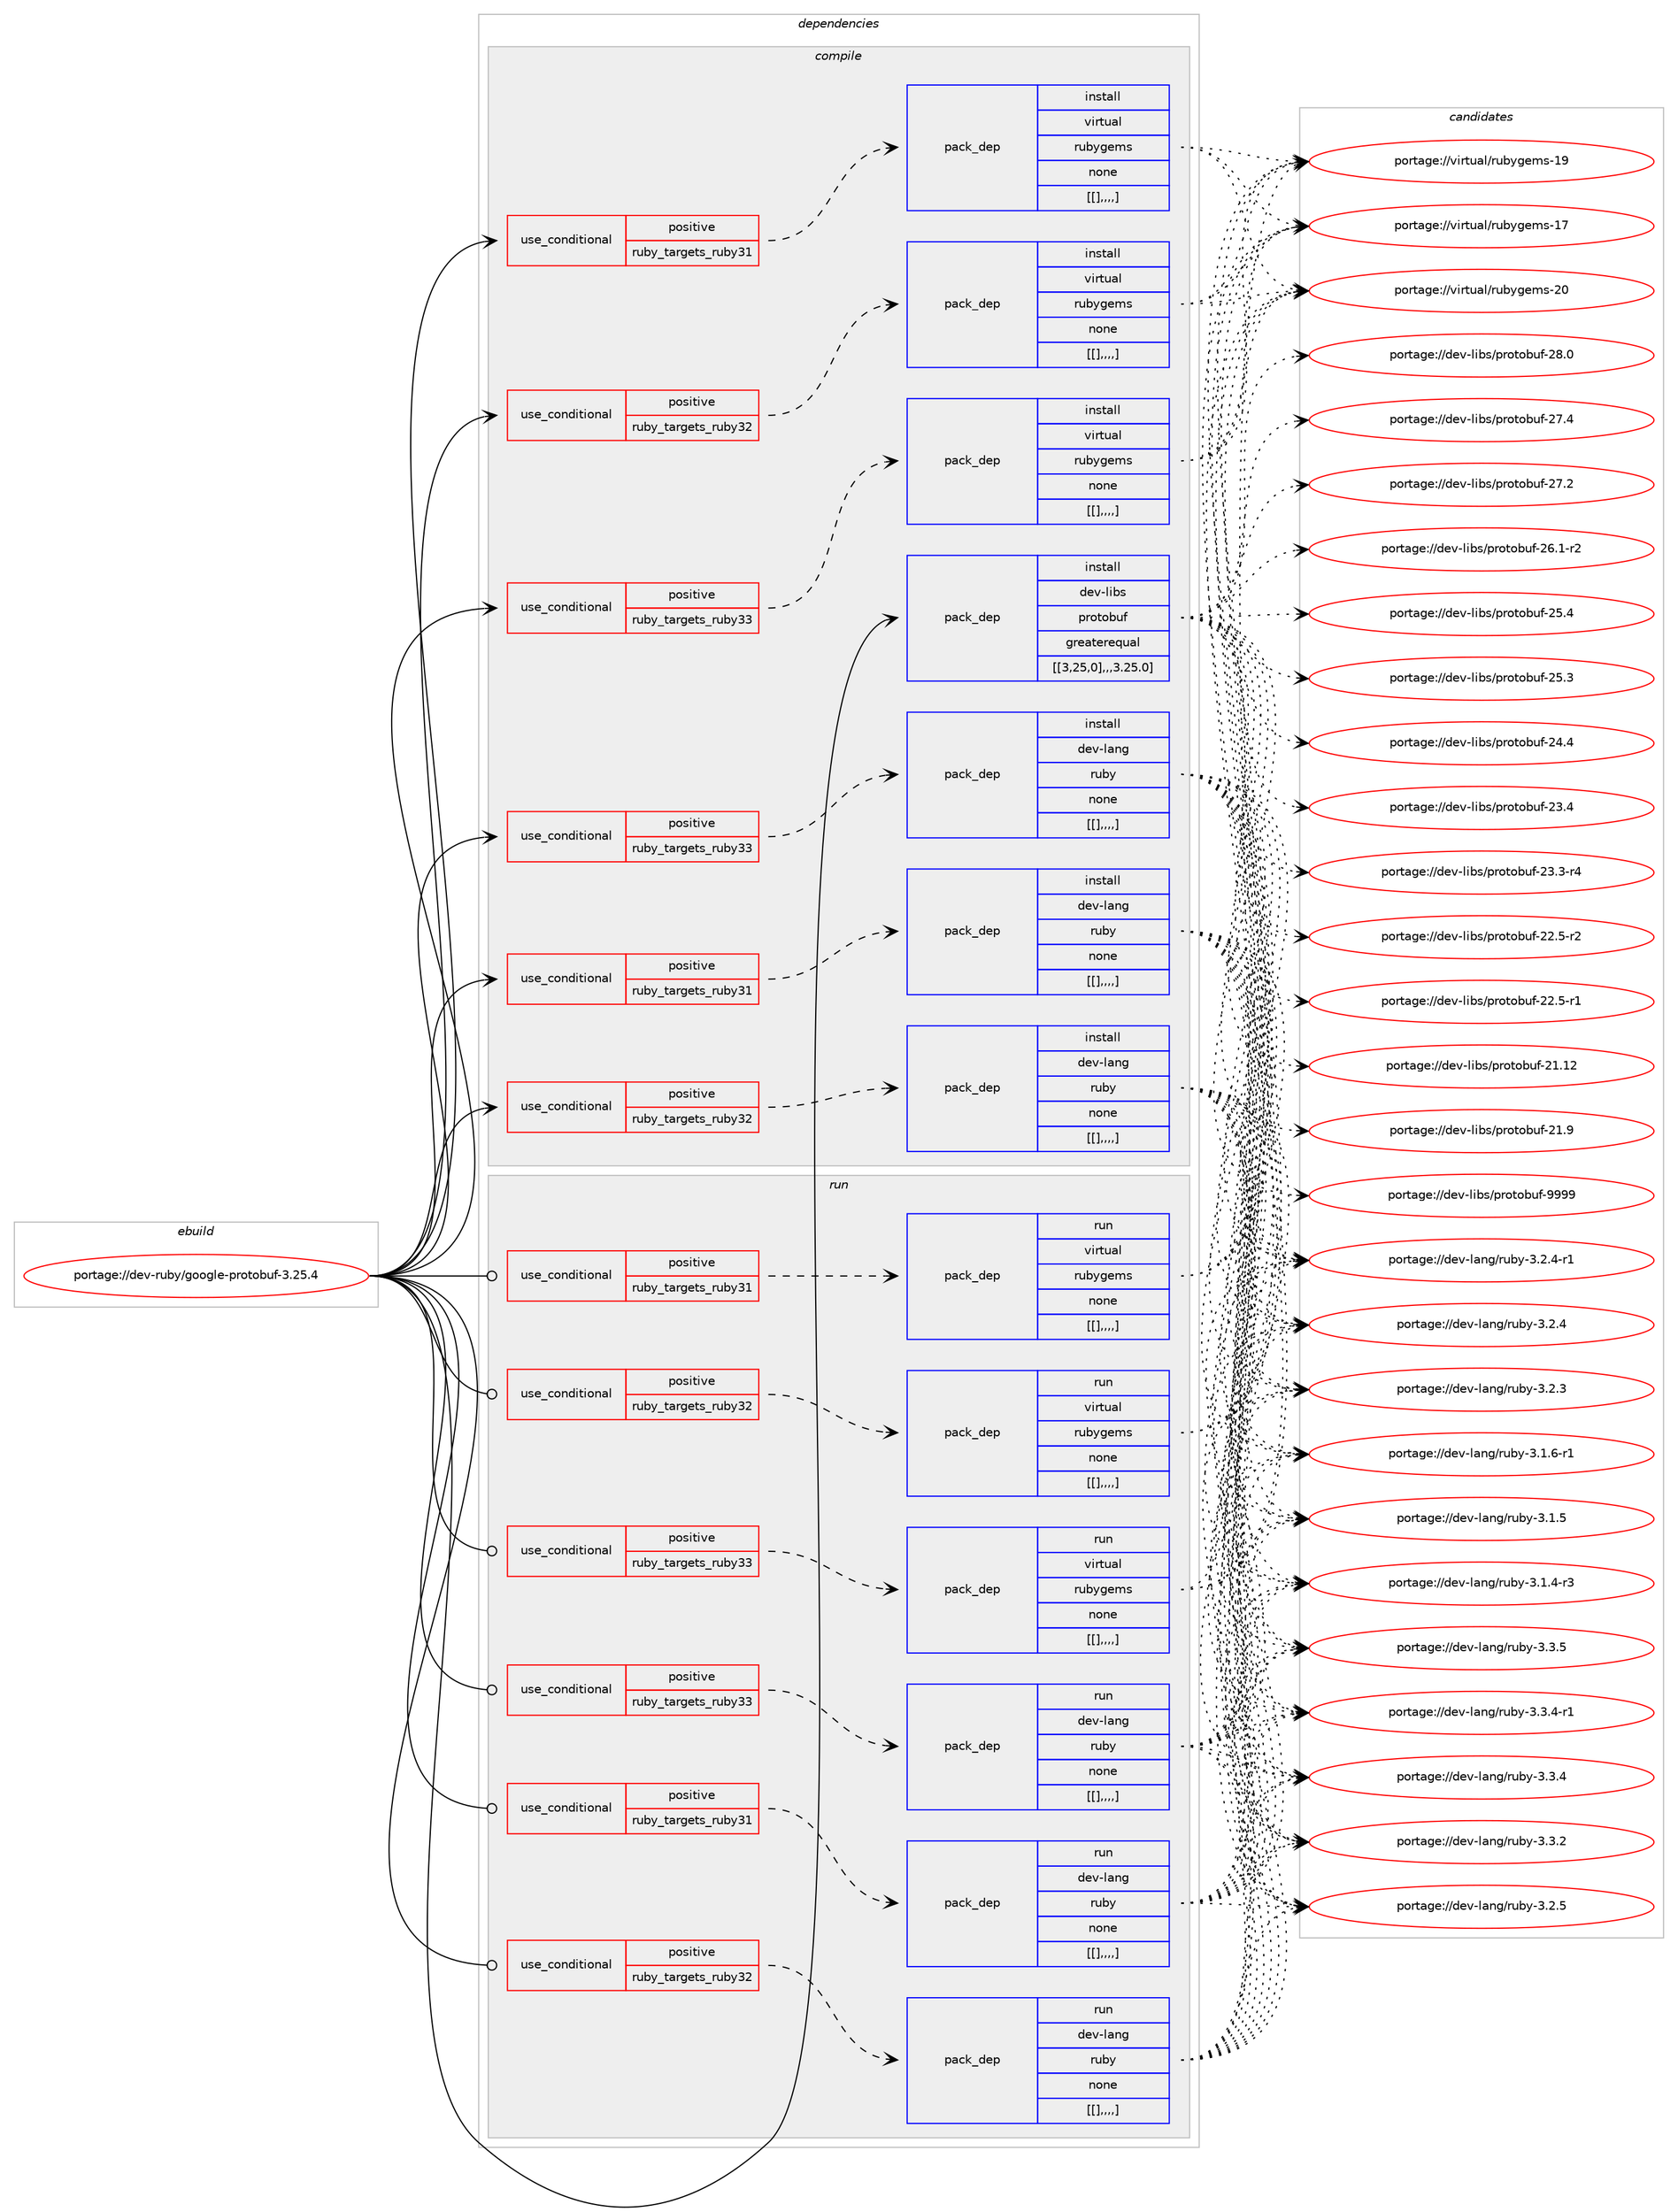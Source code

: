 digraph prolog {

# *************
# Graph options
# *************

newrank=true;
concentrate=true;
compound=true;
graph [rankdir=LR,fontname=Helvetica,fontsize=10,ranksep=1.5];#, ranksep=2.5, nodesep=0.2];
edge  [arrowhead=vee];
node  [fontname=Helvetica,fontsize=10];

# **********
# The ebuild
# **********

subgraph cluster_leftcol {
color=gray;
label=<<i>ebuild</i>>;
id [label="portage://dev-ruby/google-protobuf-3.25.4", color=red, width=4, href="../dev-ruby/google-protobuf-3.25.4.svg"];
}

# ****************
# The dependencies
# ****************

subgraph cluster_midcol {
color=gray;
label=<<i>dependencies</i>>;
subgraph cluster_compile {
fillcolor="#eeeeee";
style=filled;
label=<<i>compile</i>>;
subgraph cond49651 {
dependency187865 [label=<<TABLE BORDER="0" CELLBORDER="1" CELLSPACING="0" CELLPADDING="4"><TR><TD ROWSPAN="3" CELLPADDING="10">use_conditional</TD></TR><TR><TD>positive</TD></TR><TR><TD>ruby_targets_ruby31</TD></TR></TABLE>>, shape=none, color=red];
subgraph pack136892 {
dependency187866 [label=<<TABLE BORDER="0" CELLBORDER="1" CELLSPACING="0" CELLPADDING="4" WIDTH="220"><TR><TD ROWSPAN="6" CELLPADDING="30">pack_dep</TD></TR><TR><TD WIDTH="110">install</TD></TR><TR><TD>dev-lang</TD></TR><TR><TD>ruby</TD></TR><TR><TD>none</TD></TR><TR><TD>[[],,,,]</TD></TR></TABLE>>, shape=none, color=blue];
}
dependency187865:e -> dependency187866:w [weight=20,style="dashed",arrowhead="vee"];
}
id:e -> dependency187865:w [weight=20,style="solid",arrowhead="vee"];
subgraph cond49652 {
dependency187867 [label=<<TABLE BORDER="0" CELLBORDER="1" CELLSPACING="0" CELLPADDING="4"><TR><TD ROWSPAN="3" CELLPADDING="10">use_conditional</TD></TR><TR><TD>positive</TD></TR><TR><TD>ruby_targets_ruby31</TD></TR></TABLE>>, shape=none, color=red];
subgraph pack136893 {
dependency187868 [label=<<TABLE BORDER="0" CELLBORDER="1" CELLSPACING="0" CELLPADDING="4" WIDTH="220"><TR><TD ROWSPAN="6" CELLPADDING="30">pack_dep</TD></TR><TR><TD WIDTH="110">install</TD></TR><TR><TD>virtual</TD></TR><TR><TD>rubygems</TD></TR><TR><TD>none</TD></TR><TR><TD>[[],,,,]</TD></TR></TABLE>>, shape=none, color=blue];
}
dependency187867:e -> dependency187868:w [weight=20,style="dashed",arrowhead="vee"];
}
id:e -> dependency187867:w [weight=20,style="solid",arrowhead="vee"];
subgraph cond49653 {
dependency187869 [label=<<TABLE BORDER="0" CELLBORDER="1" CELLSPACING="0" CELLPADDING="4"><TR><TD ROWSPAN="3" CELLPADDING="10">use_conditional</TD></TR><TR><TD>positive</TD></TR><TR><TD>ruby_targets_ruby32</TD></TR></TABLE>>, shape=none, color=red];
subgraph pack136894 {
dependency187870 [label=<<TABLE BORDER="0" CELLBORDER="1" CELLSPACING="0" CELLPADDING="4" WIDTH="220"><TR><TD ROWSPAN="6" CELLPADDING="30">pack_dep</TD></TR><TR><TD WIDTH="110">install</TD></TR><TR><TD>dev-lang</TD></TR><TR><TD>ruby</TD></TR><TR><TD>none</TD></TR><TR><TD>[[],,,,]</TD></TR></TABLE>>, shape=none, color=blue];
}
dependency187869:e -> dependency187870:w [weight=20,style="dashed",arrowhead="vee"];
}
id:e -> dependency187869:w [weight=20,style="solid",arrowhead="vee"];
subgraph cond49654 {
dependency187871 [label=<<TABLE BORDER="0" CELLBORDER="1" CELLSPACING="0" CELLPADDING="4"><TR><TD ROWSPAN="3" CELLPADDING="10">use_conditional</TD></TR><TR><TD>positive</TD></TR><TR><TD>ruby_targets_ruby32</TD></TR></TABLE>>, shape=none, color=red];
subgraph pack136895 {
dependency187872 [label=<<TABLE BORDER="0" CELLBORDER="1" CELLSPACING="0" CELLPADDING="4" WIDTH="220"><TR><TD ROWSPAN="6" CELLPADDING="30">pack_dep</TD></TR><TR><TD WIDTH="110">install</TD></TR><TR><TD>virtual</TD></TR><TR><TD>rubygems</TD></TR><TR><TD>none</TD></TR><TR><TD>[[],,,,]</TD></TR></TABLE>>, shape=none, color=blue];
}
dependency187871:e -> dependency187872:w [weight=20,style="dashed",arrowhead="vee"];
}
id:e -> dependency187871:w [weight=20,style="solid",arrowhead="vee"];
subgraph cond49655 {
dependency187873 [label=<<TABLE BORDER="0" CELLBORDER="1" CELLSPACING="0" CELLPADDING="4"><TR><TD ROWSPAN="3" CELLPADDING="10">use_conditional</TD></TR><TR><TD>positive</TD></TR><TR><TD>ruby_targets_ruby33</TD></TR></TABLE>>, shape=none, color=red];
subgraph pack136896 {
dependency187874 [label=<<TABLE BORDER="0" CELLBORDER="1" CELLSPACING="0" CELLPADDING="4" WIDTH="220"><TR><TD ROWSPAN="6" CELLPADDING="30">pack_dep</TD></TR><TR><TD WIDTH="110">install</TD></TR><TR><TD>dev-lang</TD></TR><TR><TD>ruby</TD></TR><TR><TD>none</TD></TR><TR><TD>[[],,,,]</TD></TR></TABLE>>, shape=none, color=blue];
}
dependency187873:e -> dependency187874:w [weight=20,style="dashed",arrowhead="vee"];
}
id:e -> dependency187873:w [weight=20,style="solid",arrowhead="vee"];
subgraph cond49656 {
dependency187875 [label=<<TABLE BORDER="0" CELLBORDER="1" CELLSPACING="0" CELLPADDING="4"><TR><TD ROWSPAN="3" CELLPADDING="10">use_conditional</TD></TR><TR><TD>positive</TD></TR><TR><TD>ruby_targets_ruby33</TD></TR></TABLE>>, shape=none, color=red];
subgraph pack136897 {
dependency187876 [label=<<TABLE BORDER="0" CELLBORDER="1" CELLSPACING="0" CELLPADDING="4" WIDTH="220"><TR><TD ROWSPAN="6" CELLPADDING="30">pack_dep</TD></TR><TR><TD WIDTH="110">install</TD></TR><TR><TD>virtual</TD></TR><TR><TD>rubygems</TD></TR><TR><TD>none</TD></TR><TR><TD>[[],,,,]</TD></TR></TABLE>>, shape=none, color=blue];
}
dependency187875:e -> dependency187876:w [weight=20,style="dashed",arrowhead="vee"];
}
id:e -> dependency187875:w [weight=20,style="solid",arrowhead="vee"];
subgraph pack136898 {
dependency187877 [label=<<TABLE BORDER="0" CELLBORDER="1" CELLSPACING="0" CELLPADDING="4" WIDTH="220"><TR><TD ROWSPAN="6" CELLPADDING="30">pack_dep</TD></TR><TR><TD WIDTH="110">install</TD></TR><TR><TD>dev-libs</TD></TR><TR><TD>protobuf</TD></TR><TR><TD>greaterequal</TD></TR><TR><TD>[[3,25,0],,,3.25.0]</TD></TR></TABLE>>, shape=none, color=blue];
}
id:e -> dependency187877:w [weight=20,style="solid",arrowhead="vee"];
}
subgraph cluster_compileandrun {
fillcolor="#eeeeee";
style=filled;
label=<<i>compile and run</i>>;
}
subgraph cluster_run {
fillcolor="#eeeeee";
style=filled;
label=<<i>run</i>>;
subgraph cond49657 {
dependency187878 [label=<<TABLE BORDER="0" CELLBORDER="1" CELLSPACING="0" CELLPADDING="4"><TR><TD ROWSPAN="3" CELLPADDING="10">use_conditional</TD></TR><TR><TD>positive</TD></TR><TR><TD>ruby_targets_ruby31</TD></TR></TABLE>>, shape=none, color=red];
subgraph pack136899 {
dependency187879 [label=<<TABLE BORDER="0" CELLBORDER="1" CELLSPACING="0" CELLPADDING="4" WIDTH="220"><TR><TD ROWSPAN="6" CELLPADDING="30">pack_dep</TD></TR><TR><TD WIDTH="110">run</TD></TR><TR><TD>dev-lang</TD></TR><TR><TD>ruby</TD></TR><TR><TD>none</TD></TR><TR><TD>[[],,,,]</TD></TR></TABLE>>, shape=none, color=blue];
}
dependency187878:e -> dependency187879:w [weight=20,style="dashed",arrowhead="vee"];
}
id:e -> dependency187878:w [weight=20,style="solid",arrowhead="odot"];
subgraph cond49658 {
dependency187880 [label=<<TABLE BORDER="0" CELLBORDER="1" CELLSPACING="0" CELLPADDING="4"><TR><TD ROWSPAN="3" CELLPADDING="10">use_conditional</TD></TR><TR><TD>positive</TD></TR><TR><TD>ruby_targets_ruby31</TD></TR></TABLE>>, shape=none, color=red];
subgraph pack136900 {
dependency187881 [label=<<TABLE BORDER="0" CELLBORDER="1" CELLSPACING="0" CELLPADDING="4" WIDTH="220"><TR><TD ROWSPAN="6" CELLPADDING="30">pack_dep</TD></TR><TR><TD WIDTH="110">run</TD></TR><TR><TD>virtual</TD></TR><TR><TD>rubygems</TD></TR><TR><TD>none</TD></TR><TR><TD>[[],,,,]</TD></TR></TABLE>>, shape=none, color=blue];
}
dependency187880:e -> dependency187881:w [weight=20,style="dashed",arrowhead="vee"];
}
id:e -> dependency187880:w [weight=20,style="solid",arrowhead="odot"];
subgraph cond49659 {
dependency187882 [label=<<TABLE BORDER="0" CELLBORDER="1" CELLSPACING="0" CELLPADDING="4"><TR><TD ROWSPAN="3" CELLPADDING="10">use_conditional</TD></TR><TR><TD>positive</TD></TR><TR><TD>ruby_targets_ruby32</TD></TR></TABLE>>, shape=none, color=red];
subgraph pack136901 {
dependency187883 [label=<<TABLE BORDER="0" CELLBORDER="1" CELLSPACING="0" CELLPADDING="4" WIDTH="220"><TR><TD ROWSPAN="6" CELLPADDING="30">pack_dep</TD></TR><TR><TD WIDTH="110">run</TD></TR><TR><TD>dev-lang</TD></TR><TR><TD>ruby</TD></TR><TR><TD>none</TD></TR><TR><TD>[[],,,,]</TD></TR></TABLE>>, shape=none, color=blue];
}
dependency187882:e -> dependency187883:w [weight=20,style="dashed",arrowhead="vee"];
}
id:e -> dependency187882:w [weight=20,style="solid",arrowhead="odot"];
subgraph cond49660 {
dependency187884 [label=<<TABLE BORDER="0" CELLBORDER="1" CELLSPACING="0" CELLPADDING="4"><TR><TD ROWSPAN="3" CELLPADDING="10">use_conditional</TD></TR><TR><TD>positive</TD></TR><TR><TD>ruby_targets_ruby32</TD></TR></TABLE>>, shape=none, color=red];
subgraph pack136902 {
dependency187885 [label=<<TABLE BORDER="0" CELLBORDER="1" CELLSPACING="0" CELLPADDING="4" WIDTH="220"><TR><TD ROWSPAN="6" CELLPADDING="30">pack_dep</TD></TR><TR><TD WIDTH="110">run</TD></TR><TR><TD>virtual</TD></TR><TR><TD>rubygems</TD></TR><TR><TD>none</TD></TR><TR><TD>[[],,,,]</TD></TR></TABLE>>, shape=none, color=blue];
}
dependency187884:e -> dependency187885:w [weight=20,style="dashed",arrowhead="vee"];
}
id:e -> dependency187884:w [weight=20,style="solid",arrowhead="odot"];
subgraph cond49661 {
dependency187886 [label=<<TABLE BORDER="0" CELLBORDER="1" CELLSPACING="0" CELLPADDING="4"><TR><TD ROWSPAN="3" CELLPADDING="10">use_conditional</TD></TR><TR><TD>positive</TD></TR><TR><TD>ruby_targets_ruby33</TD></TR></TABLE>>, shape=none, color=red];
subgraph pack136903 {
dependency187887 [label=<<TABLE BORDER="0" CELLBORDER="1" CELLSPACING="0" CELLPADDING="4" WIDTH="220"><TR><TD ROWSPAN="6" CELLPADDING="30">pack_dep</TD></TR><TR><TD WIDTH="110">run</TD></TR><TR><TD>dev-lang</TD></TR><TR><TD>ruby</TD></TR><TR><TD>none</TD></TR><TR><TD>[[],,,,]</TD></TR></TABLE>>, shape=none, color=blue];
}
dependency187886:e -> dependency187887:w [weight=20,style="dashed",arrowhead="vee"];
}
id:e -> dependency187886:w [weight=20,style="solid",arrowhead="odot"];
subgraph cond49662 {
dependency187888 [label=<<TABLE BORDER="0" CELLBORDER="1" CELLSPACING="0" CELLPADDING="4"><TR><TD ROWSPAN="3" CELLPADDING="10">use_conditional</TD></TR><TR><TD>positive</TD></TR><TR><TD>ruby_targets_ruby33</TD></TR></TABLE>>, shape=none, color=red];
subgraph pack136904 {
dependency187889 [label=<<TABLE BORDER="0" CELLBORDER="1" CELLSPACING="0" CELLPADDING="4" WIDTH="220"><TR><TD ROWSPAN="6" CELLPADDING="30">pack_dep</TD></TR><TR><TD WIDTH="110">run</TD></TR><TR><TD>virtual</TD></TR><TR><TD>rubygems</TD></TR><TR><TD>none</TD></TR><TR><TD>[[],,,,]</TD></TR></TABLE>>, shape=none, color=blue];
}
dependency187888:e -> dependency187889:w [weight=20,style="dashed",arrowhead="vee"];
}
id:e -> dependency187888:w [weight=20,style="solid",arrowhead="odot"];
}
}

# **************
# The candidates
# **************

subgraph cluster_choices {
rank=same;
color=gray;
label=<<i>candidates</i>>;

subgraph choice136892 {
color=black;
nodesep=1;
choice10010111845108971101034711411798121455146514653 [label="portage://dev-lang/ruby-3.3.5", color=red, width=4,href="../dev-lang/ruby-3.3.5.svg"];
choice100101118451089711010347114117981214551465146524511449 [label="portage://dev-lang/ruby-3.3.4-r1", color=red, width=4,href="../dev-lang/ruby-3.3.4-r1.svg"];
choice10010111845108971101034711411798121455146514652 [label="portage://dev-lang/ruby-3.3.4", color=red, width=4,href="../dev-lang/ruby-3.3.4.svg"];
choice10010111845108971101034711411798121455146514650 [label="portage://dev-lang/ruby-3.3.2", color=red, width=4,href="../dev-lang/ruby-3.3.2.svg"];
choice10010111845108971101034711411798121455146504653 [label="portage://dev-lang/ruby-3.2.5", color=red, width=4,href="../dev-lang/ruby-3.2.5.svg"];
choice100101118451089711010347114117981214551465046524511449 [label="portage://dev-lang/ruby-3.2.4-r1", color=red, width=4,href="../dev-lang/ruby-3.2.4-r1.svg"];
choice10010111845108971101034711411798121455146504652 [label="portage://dev-lang/ruby-3.2.4", color=red, width=4,href="../dev-lang/ruby-3.2.4.svg"];
choice10010111845108971101034711411798121455146504651 [label="portage://dev-lang/ruby-3.2.3", color=red, width=4,href="../dev-lang/ruby-3.2.3.svg"];
choice100101118451089711010347114117981214551464946544511449 [label="portage://dev-lang/ruby-3.1.6-r1", color=red, width=4,href="../dev-lang/ruby-3.1.6-r1.svg"];
choice10010111845108971101034711411798121455146494653 [label="portage://dev-lang/ruby-3.1.5", color=red, width=4,href="../dev-lang/ruby-3.1.5.svg"];
choice100101118451089711010347114117981214551464946524511451 [label="portage://dev-lang/ruby-3.1.4-r3", color=red, width=4,href="../dev-lang/ruby-3.1.4-r3.svg"];
dependency187866:e -> choice10010111845108971101034711411798121455146514653:w [style=dotted,weight="100"];
dependency187866:e -> choice100101118451089711010347114117981214551465146524511449:w [style=dotted,weight="100"];
dependency187866:e -> choice10010111845108971101034711411798121455146514652:w [style=dotted,weight="100"];
dependency187866:e -> choice10010111845108971101034711411798121455146514650:w [style=dotted,weight="100"];
dependency187866:e -> choice10010111845108971101034711411798121455146504653:w [style=dotted,weight="100"];
dependency187866:e -> choice100101118451089711010347114117981214551465046524511449:w [style=dotted,weight="100"];
dependency187866:e -> choice10010111845108971101034711411798121455146504652:w [style=dotted,weight="100"];
dependency187866:e -> choice10010111845108971101034711411798121455146504651:w [style=dotted,weight="100"];
dependency187866:e -> choice100101118451089711010347114117981214551464946544511449:w [style=dotted,weight="100"];
dependency187866:e -> choice10010111845108971101034711411798121455146494653:w [style=dotted,weight="100"];
dependency187866:e -> choice100101118451089711010347114117981214551464946524511451:w [style=dotted,weight="100"];
}
subgraph choice136893 {
color=black;
nodesep=1;
choice118105114116117971084711411798121103101109115455048 [label="portage://virtual/rubygems-20", color=red, width=4,href="../virtual/rubygems-20.svg"];
choice118105114116117971084711411798121103101109115454957 [label="portage://virtual/rubygems-19", color=red, width=4,href="../virtual/rubygems-19.svg"];
choice118105114116117971084711411798121103101109115454955 [label="portage://virtual/rubygems-17", color=red, width=4,href="../virtual/rubygems-17.svg"];
dependency187868:e -> choice118105114116117971084711411798121103101109115455048:w [style=dotted,weight="100"];
dependency187868:e -> choice118105114116117971084711411798121103101109115454957:w [style=dotted,weight="100"];
dependency187868:e -> choice118105114116117971084711411798121103101109115454955:w [style=dotted,weight="100"];
}
subgraph choice136894 {
color=black;
nodesep=1;
choice10010111845108971101034711411798121455146514653 [label="portage://dev-lang/ruby-3.3.5", color=red, width=4,href="../dev-lang/ruby-3.3.5.svg"];
choice100101118451089711010347114117981214551465146524511449 [label="portage://dev-lang/ruby-3.3.4-r1", color=red, width=4,href="../dev-lang/ruby-3.3.4-r1.svg"];
choice10010111845108971101034711411798121455146514652 [label="portage://dev-lang/ruby-3.3.4", color=red, width=4,href="../dev-lang/ruby-3.3.4.svg"];
choice10010111845108971101034711411798121455146514650 [label="portage://dev-lang/ruby-3.3.2", color=red, width=4,href="../dev-lang/ruby-3.3.2.svg"];
choice10010111845108971101034711411798121455146504653 [label="portage://dev-lang/ruby-3.2.5", color=red, width=4,href="../dev-lang/ruby-3.2.5.svg"];
choice100101118451089711010347114117981214551465046524511449 [label="portage://dev-lang/ruby-3.2.4-r1", color=red, width=4,href="../dev-lang/ruby-3.2.4-r1.svg"];
choice10010111845108971101034711411798121455146504652 [label="portage://dev-lang/ruby-3.2.4", color=red, width=4,href="../dev-lang/ruby-3.2.4.svg"];
choice10010111845108971101034711411798121455146504651 [label="portage://dev-lang/ruby-3.2.3", color=red, width=4,href="../dev-lang/ruby-3.2.3.svg"];
choice100101118451089711010347114117981214551464946544511449 [label="portage://dev-lang/ruby-3.1.6-r1", color=red, width=4,href="../dev-lang/ruby-3.1.6-r1.svg"];
choice10010111845108971101034711411798121455146494653 [label="portage://dev-lang/ruby-3.1.5", color=red, width=4,href="../dev-lang/ruby-3.1.5.svg"];
choice100101118451089711010347114117981214551464946524511451 [label="portage://dev-lang/ruby-3.1.4-r3", color=red, width=4,href="../dev-lang/ruby-3.1.4-r3.svg"];
dependency187870:e -> choice10010111845108971101034711411798121455146514653:w [style=dotted,weight="100"];
dependency187870:e -> choice100101118451089711010347114117981214551465146524511449:w [style=dotted,weight="100"];
dependency187870:e -> choice10010111845108971101034711411798121455146514652:w [style=dotted,weight="100"];
dependency187870:e -> choice10010111845108971101034711411798121455146514650:w [style=dotted,weight="100"];
dependency187870:e -> choice10010111845108971101034711411798121455146504653:w [style=dotted,weight="100"];
dependency187870:e -> choice100101118451089711010347114117981214551465046524511449:w [style=dotted,weight="100"];
dependency187870:e -> choice10010111845108971101034711411798121455146504652:w [style=dotted,weight="100"];
dependency187870:e -> choice10010111845108971101034711411798121455146504651:w [style=dotted,weight="100"];
dependency187870:e -> choice100101118451089711010347114117981214551464946544511449:w [style=dotted,weight="100"];
dependency187870:e -> choice10010111845108971101034711411798121455146494653:w [style=dotted,weight="100"];
dependency187870:e -> choice100101118451089711010347114117981214551464946524511451:w [style=dotted,weight="100"];
}
subgraph choice136895 {
color=black;
nodesep=1;
choice118105114116117971084711411798121103101109115455048 [label="portage://virtual/rubygems-20", color=red, width=4,href="../virtual/rubygems-20.svg"];
choice118105114116117971084711411798121103101109115454957 [label="portage://virtual/rubygems-19", color=red, width=4,href="../virtual/rubygems-19.svg"];
choice118105114116117971084711411798121103101109115454955 [label="portage://virtual/rubygems-17", color=red, width=4,href="../virtual/rubygems-17.svg"];
dependency187872:e -> choice118105114116117971084711411798121103101109115455048:w [style=dotted,weight="100"];
dependency187872:e -> choice118105114116117971084711411798121103101109115454957:w [style=dotted,weight="100"];
dependency187872:e -> choice118105114116117971084711411798121103101109115454955:w [style=dotted,weight="100"];
}
subgraph choice136896 {
color=black;
nodesep=1;
choice10010111845108971101034711411798121455146514653 [label="portage://dev-lang/ruby-3.3.5", color=red, width=4,href="../dev-lang/ruby-3.3.5.svg"];
choice100101118451089711010347114117981214551465146524511449 [label="portage://dev-lang/ruby-3.3.4-r1", color=red, width=4,href="../dev-lang/ruby-3.3.4-r1.svg"];
choice10010111845108971101034711411798121455146514652 [label="portage://dev-lang/ruby-3.3.4", color=red, width=4,href="../dev-lang/ruby-3.3.4.svg"];
choice10010111845108971101034711411798121455146514650 [label="portage://dev-lang/ruby-3.3.2", color=red, width=4,href="../dev-lang/ruby-3.3.2.svg"];
choice10010111845108971101034711411798121455146504653 [label="portage://dev-lang/ruby-3.2.5", color=red, width=4,href="../dev-lang/ruby-3.2.5.svg"];
choice100101118451089711010347114117981214551465046524511449 [label="portage://dev-lang/ruby-3.2.4-r1", color=red, width=4,href="../dev-lang/ruby-3.2.4-r1.svg"];
choice10010111845108971101034711411798121455146504652 [label="portage://dev-lang/ruby-3.2.4", color=red, width=4,href="../dev-lang/ruby-3.2.4.svg"];
choice10010111845108971101034711411798121455146504651 [label="portage://dev-lang/ruby-3.2.3", color=red, width=4,href="../dev-lang/ruby-3.2.3.svg"];
choice100101118451089711010347114117981214551464946544511449 [label="portage://dev-lang/ruby-3.1.6-r1", color=red, width=4,href="../dev-lang/ruby-3.1.6-r1.svg"];
choice10010111845108971101034711411798121455146494653 [label="portage://dev-lang/ruby-3.1.5", color=red, width=4,href="../dev-lang/ruby-3.1.5.svg"];
choice100101118451089711010347114117981214551464946524511451 [label="portage://dev-lang/ruby-3.1.4-r3", color=red, width=4,href="../dev-lang/ruby-3.1.4-r3.svg"];
dependency187874:e -> choice10010111845108971101034711411798121455146514653:w [style=dotted,weight="100"];
dependency187874:e -> choice100101118451089711010347114117981214551465146524511449:w [style=dotted,weight="100"];
dependency187874:e -> choice10010111845108971101034711411798121455146514652:w [style=dotted,weight="100"];
dependency187874:e -> choice10010111845108971101034711411798121455146514650:w [style=dotted,weight="100"];
dependency187874:e -> choice10010111845108971101034711411798121455146504653:w [style=dotted,weight="100"];
dependency187874:e -> choice100101118451089711010347114117981214551465046524511449:w [style=dotted,weight="100"];
dependency187874:e -> choice10010111845108971101034711411798121455146504652:w [style=dotted,weight="100"];
dependency187874:e -> choice10010111845108971101034711411798121455146504651:w [style=dotted,weight="100"];
dependency187874:e -> choice100101118451089711010347114117981214551464946544511449:w [style=dotted,weight="100"];
dependency187874:e -> choice10010111845108971101034711411798121455146494653:w [style=dotted,weight="100"];
dependency187874:e -> choice100101118451089711010347114117981214551464946524511451:w [style=dotted,weight="100"];
}
subgraph choice136897 {
color=black;
nodesep=1;
choice118105114116117971084711411798121103101109115455048 [label="portage://virtual/rubygems-20", color=red, width=4,href="../virtual/rubygems-20.svg"];
choice118105114116117971084711411798121103101109115454957 [label="portage://virtual/rubygems-19", color=red, width=4,href="../virtual/rubygems-19.svg"];
choice118105114116117971084711411798121103101109115454955 [label="portage://virtual/rubygems-17", color=red, width=4,href="../virtual/rubygems-17.svg"];
dependency187876:e -> choice118105114116117971084711411798121103101109115455048:w [style=dotted,weight="100"];
dependency187876:e -> choice118105114116117971084711411798121103101109115454957:w [style=dotted,weight="100"];
dependency187876:e -> choice118105114116117971084711411798121103101109115454955:w [style=dotted,weight="100"];
}
subgraph choice136898 {
color=black;
nodesep=1;
choice100101118451081059811547112114111116111981171024557575757 [label="portage://dev-libs/protobuf-9999", color=red, width=4,href="../dev-libs/protobuf-9999.svg"];
choice100101118451081059811547112114111116111981171024550564648 [label="portage://dev-libs/protobuf-28.0", color=red, width=4,href="../dev-libs/protobuf-28.0.svg"];
choice100101118451081059811547112114111116111981171024550554652 [label="portage://dev-libs/protobuf-27.4", color=red, width=4,href="../dev-libs/protobuf-27.4.svg"];
choice100101118451081059811547112114111116111981171024550554650 [label="portage://dev-libs/protobuf-27.2", color=red, width=4,href="../dev-libs/protobuf-27.2.svg"];
choice1001011184510810598115471121141111161119811710245505446494511450 [label="portage://dev-libs/protobuf-26.1-r2", color=red, width=4,href="../dev-libs/protobuf-26.1-r2.svg"];
choice100101118451081059811547112114111116111981171024550534652 [label="portage://dev-libs/protobuf-25.4", color=red, width=4,href="../dev-libs/protobuf-25.4.svg"];
choice100101118451081059811547112114111116111981171024550534651 [label="portage://dev-libs/protobuf-25.3", color=red, width=4,href="../dev-libs/protobuf-25.3.svg"];
choice100101118451081059811547112114111116111981171024550524652 [label="portage://dev-libs/protobuf-24.4", color=red, width=4,href="../dev-libs/protobuf-24.4.svg"];
choice100101118451081059811547112114111116111981171024550514652 [label="portage://dev-libs/protobuf-23.4", color=red, width=4,href="../dev-libs/protobuf-23.4.svg"];
choice1001011184510810598115471121141111161119811710245505146514511452 [label="portage://dev-libs/protobuf-23.3-r4", color=red, width=4,href="../dev-libs/protobuf-23.3-r4.svg"];
choice1001011184510810598115471121141111161119811710245505046534511450 [label="portage://dev-libs/protobuf-22.5-r2", color=red, width=4,href="../dev-libs/protobuf-22.5-r2.svg"];
choice1001011184510810598115471121141111161119811710245505046534511449 [label="portage://dev-libs/protobuf-22.5-r1", color=red, width=4,href="../dev-libs/protobuf-22.5-r1.svg"];
choice10010111845108105981154711211411111611198117102455049464950 [label="portage://dev-libs/protobuf-21.12", color=red, width=4,href="../dev-libs/protobuf-21.12.svg"];
choice100101118451081059811547112114111116111981171024550494657 [label="portage://dev-libs/protobuf-21.9", color=red, width=4,href="../dev-libs/protobuf-21.9.svg"];
dependency187877:e -> choice100101118451081059811547112114111116111981171024557575757:w [style=dotted,weight="100"];
dependency187877:e -> choice100101118451081059811547112114111116111981171024550564648:w [style=dotted,weight="100"];
dependency187877:e -> choice100101118451081059811547112114111116111981171024550554652:w [style=dotted,weight="100"];
dependency187877:e -> choice100101118451081059811547112114111116111981171024550554650:w [style=dotted,weight="100"];
dependency187877:e -> choice1001011184510810598115471121141111161119811710245505446494511450:w [style=dotted,weight="100"];
dependency187877:e -> choice100101118451081059811547112114111116111981171024550534652:w [style=dotted,weight="100"];
dependency187877:e -> choice100101118451081059811547112114111116111981171024550534651:w [style=dotted,weight="100"];
dependency187877:e -> choice100101118451081059811547112114111116111981171024550524652:w [style=dotted,weight="100"];
dependency187877:e -> choice100101118451081059811547112114111116111981171024550514652:w [style=dotted,weight="100"];
dependency187877:e -> choice1001011184510810598115471121141111161119811710245505146514511452:w [style=dotted,weight="100"];
dependency187877:e -> choice1001011184510810598115471121141111161119811710245505046534511450:w [style=dotted,weight="100"];
dependency187877:e -> choice1001011184510810598115471121141111161119811710245505046534511449:w [style=dotted,weight="100"];
dependency187877:e -> choice10010111845108105981154711211411111611198117102455049464950:w [style=dotted,weight="100"];
dependency187877:e -> choice100101118451081059811547112114111116111981171024550494657:w [style=dotted,weight="100"];
}
subgraph choice136899 {
color=black;
nodesep=1;
choice10010111845108971101034711411798121455146514653 [label="portage://dev-lang/ruby-3.3.5", color=red, width=4,href="../dev-lang/ruby-3.3.5.svg"];
choice100101118451089711010347114117981214551465146524511449 [label="portage://dev-lang/ruby-3.3.4-r1", color=red, width=4,href="../dev-lang/ruby-3.3.4-r1.svg"];
choice10010111845108971101034711411798121455146514652 [label="portage://dev-lang/ruby-3.3.4", color=red, width=4,href="../dev-lang/ruby-3.3.4.svg"];
choice10010111845108971101034711411798121455146514650 [label="portage://dev-lang/ruby-3.3.2", color=red, width=4,href="../dev-lang/ruby-3.3.2.svg"];
choice10010111845108971101034711411798121455146504653 [label="portage://dev-lang/ruby-3.2.5", color=red, width=4,href="../dev-lang/ruby-3.2.5.svg"];
choice100101118451089711010347114117981214551465046524511449 [label="portage://dev-lang/ruby-3.2.4-r1", color=red, width=4,href="../dev-lang/ruby-3.2.4-r1.svg"];
choice10010111845108971101034711411798121455146504652 [label="portage://dev-lang/ruby-3.2.4", color=red, width=4,href="../dev-lang/ruby-3.2.4.svg"];
choice10010111845108971101034711411798121455146504651 [label="portage://dev-lang/ruby-3.2.3", color=red, width=4,href="../dev-lang/ruby-3.2.3.svg"];
choice100101118451089711010347114117981214551464946544511449 [label="portage://dev-lang/ruby-3.1.6-r1", color=red, width=4,href="../dev-lang/ruby-3.1.6-r1.svg"];
choice10010111845108971101034711411798121455146494653 [label="portage://dev-lang/ruby-3.1.5", color=red, width=4,href="../dev-lang/ruby-3.1.5.svg"];
choice100101118451089711010347114117981214551464946524511451 [label="portage://dev-lang/ruby-3.1.4-r3", color=red, width=4,href="../dev-lang/ruby-3.1.4-r3.svg"];
dependency187879:e -> choice10010111845108971101034711411798121455146514653:w [style=dotted,weight="100"];
dependency187879:e -> choice100101118451089711010347114117981214551465146524511449:w [style=dotted,weight="100"];
dependency187879:e -> choice10010111845108971101034711411798121455146514652:w [style=dotted,weight="100"];
dependency187879:e -> choice10010111845108971101034711411798121455146514650:w [style=dotted,weight="100"];
dependency187879:e -> choice10010111845108971101034711411798121455146504653:w [style=dotted,weight="100"];
dependency187879:e -> choice100101118451089711010347114117981214551465046524511449:w [style=dotted,weight="100"];
dependency187879:e -> choice10010111845108971101034711411798121455146504652:w [style=dotted,weight="100"];
dependency187879:e -> choice10010111845108971101034711411798121455146504651:w [style=dotted,weight="100"];
dependency187879:e -> choice100101118451089711010347114117981214551464946544511449:w [style=dotted,weight="100"];
dependency187879:e -> choice10010111845108971101034711411798121455146494653:w [style=dotted,weight="100"];
dependency187879:e -> choice100101118451089711010347114117981214551464946524511451:w [style=dotted,weight="100"];
}
subgraph choice136900 {
color=black;
nodesep=1;
choice118105114116117971084711411798121103101109115455048 [label="portage://virtual/rubygems-20", color=red, width=4,href="../virtual/rubygems-20.svg"];
choice118105114116117971084711411798121103101109115454957 [label="portage://virtual/rubygems-19", color=red, width=4,href="../virtual/rubygems-19.svg"];
choice118105114116117971084711411798121103101109115454955 [label="portage://virtual/rubygems-17", color=red, width=4,href="../virtual/rubygems-17.svg"];
dependency187881:e -> choice118105114116117971084711411798121103101109115455048:w [style=dotted,weight="100"];
dependency187881:e -> choice118105114116117971084711411798121103101109115454957:w [style=dotted,weight="100"];
dependency187881:e -> choice118105114116117971084711411798121103101109115454955:w [style=dotted,weight="100"];
}
subgraph choice136901 {
color=black;
nodesep=1;
choice10010111845108971101034711411798121455146514653 [label="portage://dev-lang/ruby-3.3.5", color=red, width=4,href="../dev-lang/ruby-3.3.5.svg"];
choice100101118451089711010347114117981214551465146524511449 [label="portage://dev-lang/ruby-3.3.4-r1", color=red, width=4,href="../dev-lang/ruby-3.3.4-r1.svg"];
choice10010111845108971101034711411798121455146514652 [label="portage://dev-lang/ruby-3.3.4", color=red, width=4,href="../dev-lang/ruby-3.3.4.svg"];
choice10010111845108971101034711411798121455146514650 [label="portage://dev-lang/ruby-3.3.2", color=red, width=4,href="../dev-lang/ruby-3.3.2.svg"];
choice10010111845108971101034711411798121455146504653 [label="portage://dev-lang/ruby-3.2.5", color=red, width=4,href="../dev-lang/ruby-3.2.5.svg"];
choice100101118451089711010347114117981214551465046524511449 [label="portage://dev-lang/ruby-3.2.4-r1", color=red, width=4,href="../dev-lang/ruby-3.2.4-r1.svg"];
choice10010111845108971101034711411798121455146504652 [label="portage://dev-lang/ruby-3.2.4", color=red, width=4,href="../dev-lang/ruby-3.2.4.svg"];
choice10010111845108971101034711411798121455146504651 [label="portage://dev-lang/ruby-3.2.3", color=red, width=4,href="../dev-lang/ruby-3.2.3.svg"];
choice100101118451089711010347114117981214551464946544511449 [label="portage://dev-lang/ruby-3.1.6-r1", color=red, width=4,href="../dev-lang/ruby-3.1.6-r1.svg"];
choice10010111845108971101034711411798121455146494653 [label="portage://dev-lang/ruby-3.1.5", color=red, width=4,href="../dev-lang/ruby-3.1.5.svg"];
choice100101118451089711010347114117981214551464946524511451 [label="portage://dev-lang/ruby-3.1.4-r3", color=red, width=4,href="../dev-lang/ruby-3.1.4-r3.svg"];
dependency187883:e -> choice10010111845108971101034711411798121455146514653:w [style=dotted,weight="100"];
dependency187883:e -> choice100101118451089711010347114117981214551465146524511449:w [style=dotted,weight="100"];
dependency187883:e -> choice10010111845108971101034711411798121455146514652:w [style=dotted,weight="100"];
dependency187883:e -> choice10010111845108971101034711411798121455146514650:w [style=dotted,weight="100"];
dependency187883:e -> choice10010111845108971101034711411798121455146504653:w [style=dotted,weight="100"];
dependency187883:e -> choice100101118451089711010347114117981214551465046524511449:w [style=dotted,weight="100"];
dependency187883:e -> choice10010111845108971101034711411798121455146504652:w [style=dotted,weight="100"];
dependency187883:e -> choice10010111845108971101034711411798121455146504651:w [style=dotted,weight="100"];
dependency187883:e -> choice100101118451089711010347114117981214551464946544511449:w [style=dotted,weight="100"];
dependency187883:e -> choice10010111845108971101034711411798121455146494653:w [style=dotted,weight="100"];
dependency187883:e -> choice100101118451089711010347114117981214551464946524511451:w [style=dotted,weight="100"];
}
subgraph choice136902 {
color=black;
nodesep=1;
choice118105114116117971084711411798121103101109115455048 [label="portage://virtual/rubygems-20", color=red, width=4,href="../virtual/rubygems-20.svg"];
choice118105114116117971084711411798121103101109115454957 [label="portage://virtual/rubygems-19", color=red, width=4,href="../virtual/rubygems-19.svg"];
choice118105114116117971084711411798121103101109115454955 [label="portage://virtual/rubygems-17", color=red, width=4,href="../virtual/rubygems-17.svg"];
dependency187885:e -> choice118105114116117971084711411798121103101109115455048:w [style=dotted,weight="100"];
dependency187885:e -> choice118105114116117971084711411798121103101109115454957:w [style=dotted,weight="100"];
dependency187885:e -> choice118105114116117971084711411798121103101109115454955:w [style=dotted,weight="100"];
}
subgraph choice136903 {
color=black;
nodesep=1;
choice10010111845108971101034711411798121455146514653 [label="portage://dev-lang/ruby-3.3.5", color=red, width=4,href="../dev-lang/ruby-3.3.5.svg"];
choice100101118451089711010347114117981214551465146524511449 [label="portage://dev-lang/ruby-3.3.4-r1", color=red, width=4,href="../dev-lang/ruby-3.3.4-r1.svg"];
choice10010111845108971101034711411798121455146514652 [label="portage://dev-lang/ruby-3.3.4", color=red, width=4,href="../dev-lang/ruby-3.3.4.svg"];
choice10010111845108971101034711411798121455146514650 [label="portage://dev-lang/ruby-3.3.2", color=red, width=4,href="../dev-lang/ruby-3.3.2.svg"];
choice10010111845108971101034711411798121455146504653 [label="portage://dev-lang/ruby-3.2.5", color=red, width=4,href="../dev-lang/ruby-3.2.5.svg"];
choice100101118451089711010347114117981214551465046524511449 [label="portage://dev-lang/ruby-3.2.4-r1", color=red, width=4,href="../dev-lang/ruby-3.2.4-r1.svg"];
choice10010111845108971101034711411798121455146504652 [label="portage://dev-lang/ruby-3.2.4", color=red, width=4,href="../dev-lang/ruby-3.2.4.svg"];
choice10010111845108971101034711411798121455146504651 [label="portage://dev-lang/ruby-3.2.3", color=red, width=4,href="../dev-lang/ruby-3.2.3.svg"];
choice100101118451089711010347114117981214551464946544511449 [label="portage://dev-lang/ruby-3.1.6-r1", color=red, width=4,href="../dev-lang/ruby-3.1.6-r1.svg"];
choice10010111845108971101034711411798121455146494653 [label="portage://dev-lang/ruby-3.1.5", color=red, width=4,href="../dev-lang/ruby-3.1.5.svg"];
choice100101118451089711010347114117981214551464946524511451 [label="portage://dev-lang/ruby-3.1.4-r3", color=red, width=4,href="../dev-lang/ruby-3.1.4-r3.svg"];
dependency187887:e -> choice10010111845108971101034711411798121455146514653:w [style=dotted,weight="100"];
dependency187887:e -> choice100101118451089711010347114117981214551465146524511449:w [style=dotted,weight="100"];
dependency187887:e -> choice10010111845108971101034711411798121455146514652:w [style=dotted,weight="100"];
dependency187887:e -> choice10010111845108971101034711411798121455146514650:w [style=dotted,weight="100"];
dependency187887:e -> choice10010111845108971101034711411798121455146504653:w [style=dotted,weight="100"];
dependency187887:e -> choice100101118451089711010347114117981214551465046524511449:w [style=dotted,weight="100"];
dependency187887:e -> choice10010111845108971101034711411798121455146504652:w [style=dotted,weight="100"];
dependency187887:e -> choice10010111845108971101034711411798121455146504651:w [style=dotted,weight="100"];
dependency187887:e -> choice100101118451089711010347114117981214551464946544511449:w [style=dotted,weight="100"];
dependency187887:e -> choice10010111845108971101034711411798121455146494653:w [style=dotted,weight="100"];
dependency187887:e -> choice100101118451089711010347114117981214551464946524511451:w [style=dotted,weight="100"];
}
subgraph choice136904 {
color=black;
nodesep=1;
choice118105114116117971084711411798121103101109115455048 [label="portage://virtual/rubygems-20", color=red, width=4,href="../virtual/rubygems-20.svg"];
choice118105114116117971084711411798121103101109115454957 [label="portage://virtual/rubygems-19", color=red, width=4,href="../virtual/rubygems-19.svg"];
choice118105114116117971084711411798121103101109115454955 [label="portage://virtual/rubygems-17", color=red, width=4,href="../virtual/rubygems-17.svg"];
dependency187889:e -> choice118105114116117971084711411798121103101109115455048:w [style=dotted,weight="100"];
dependency187889:e -> choice118105114116117971084711411798121103101109115454957:w [style=dotted,weight="100"];
dependency187889:e -> choice118105114116117971084711411798121103101109115454955:w [style=dotted,weight="100"];
}
}

}
